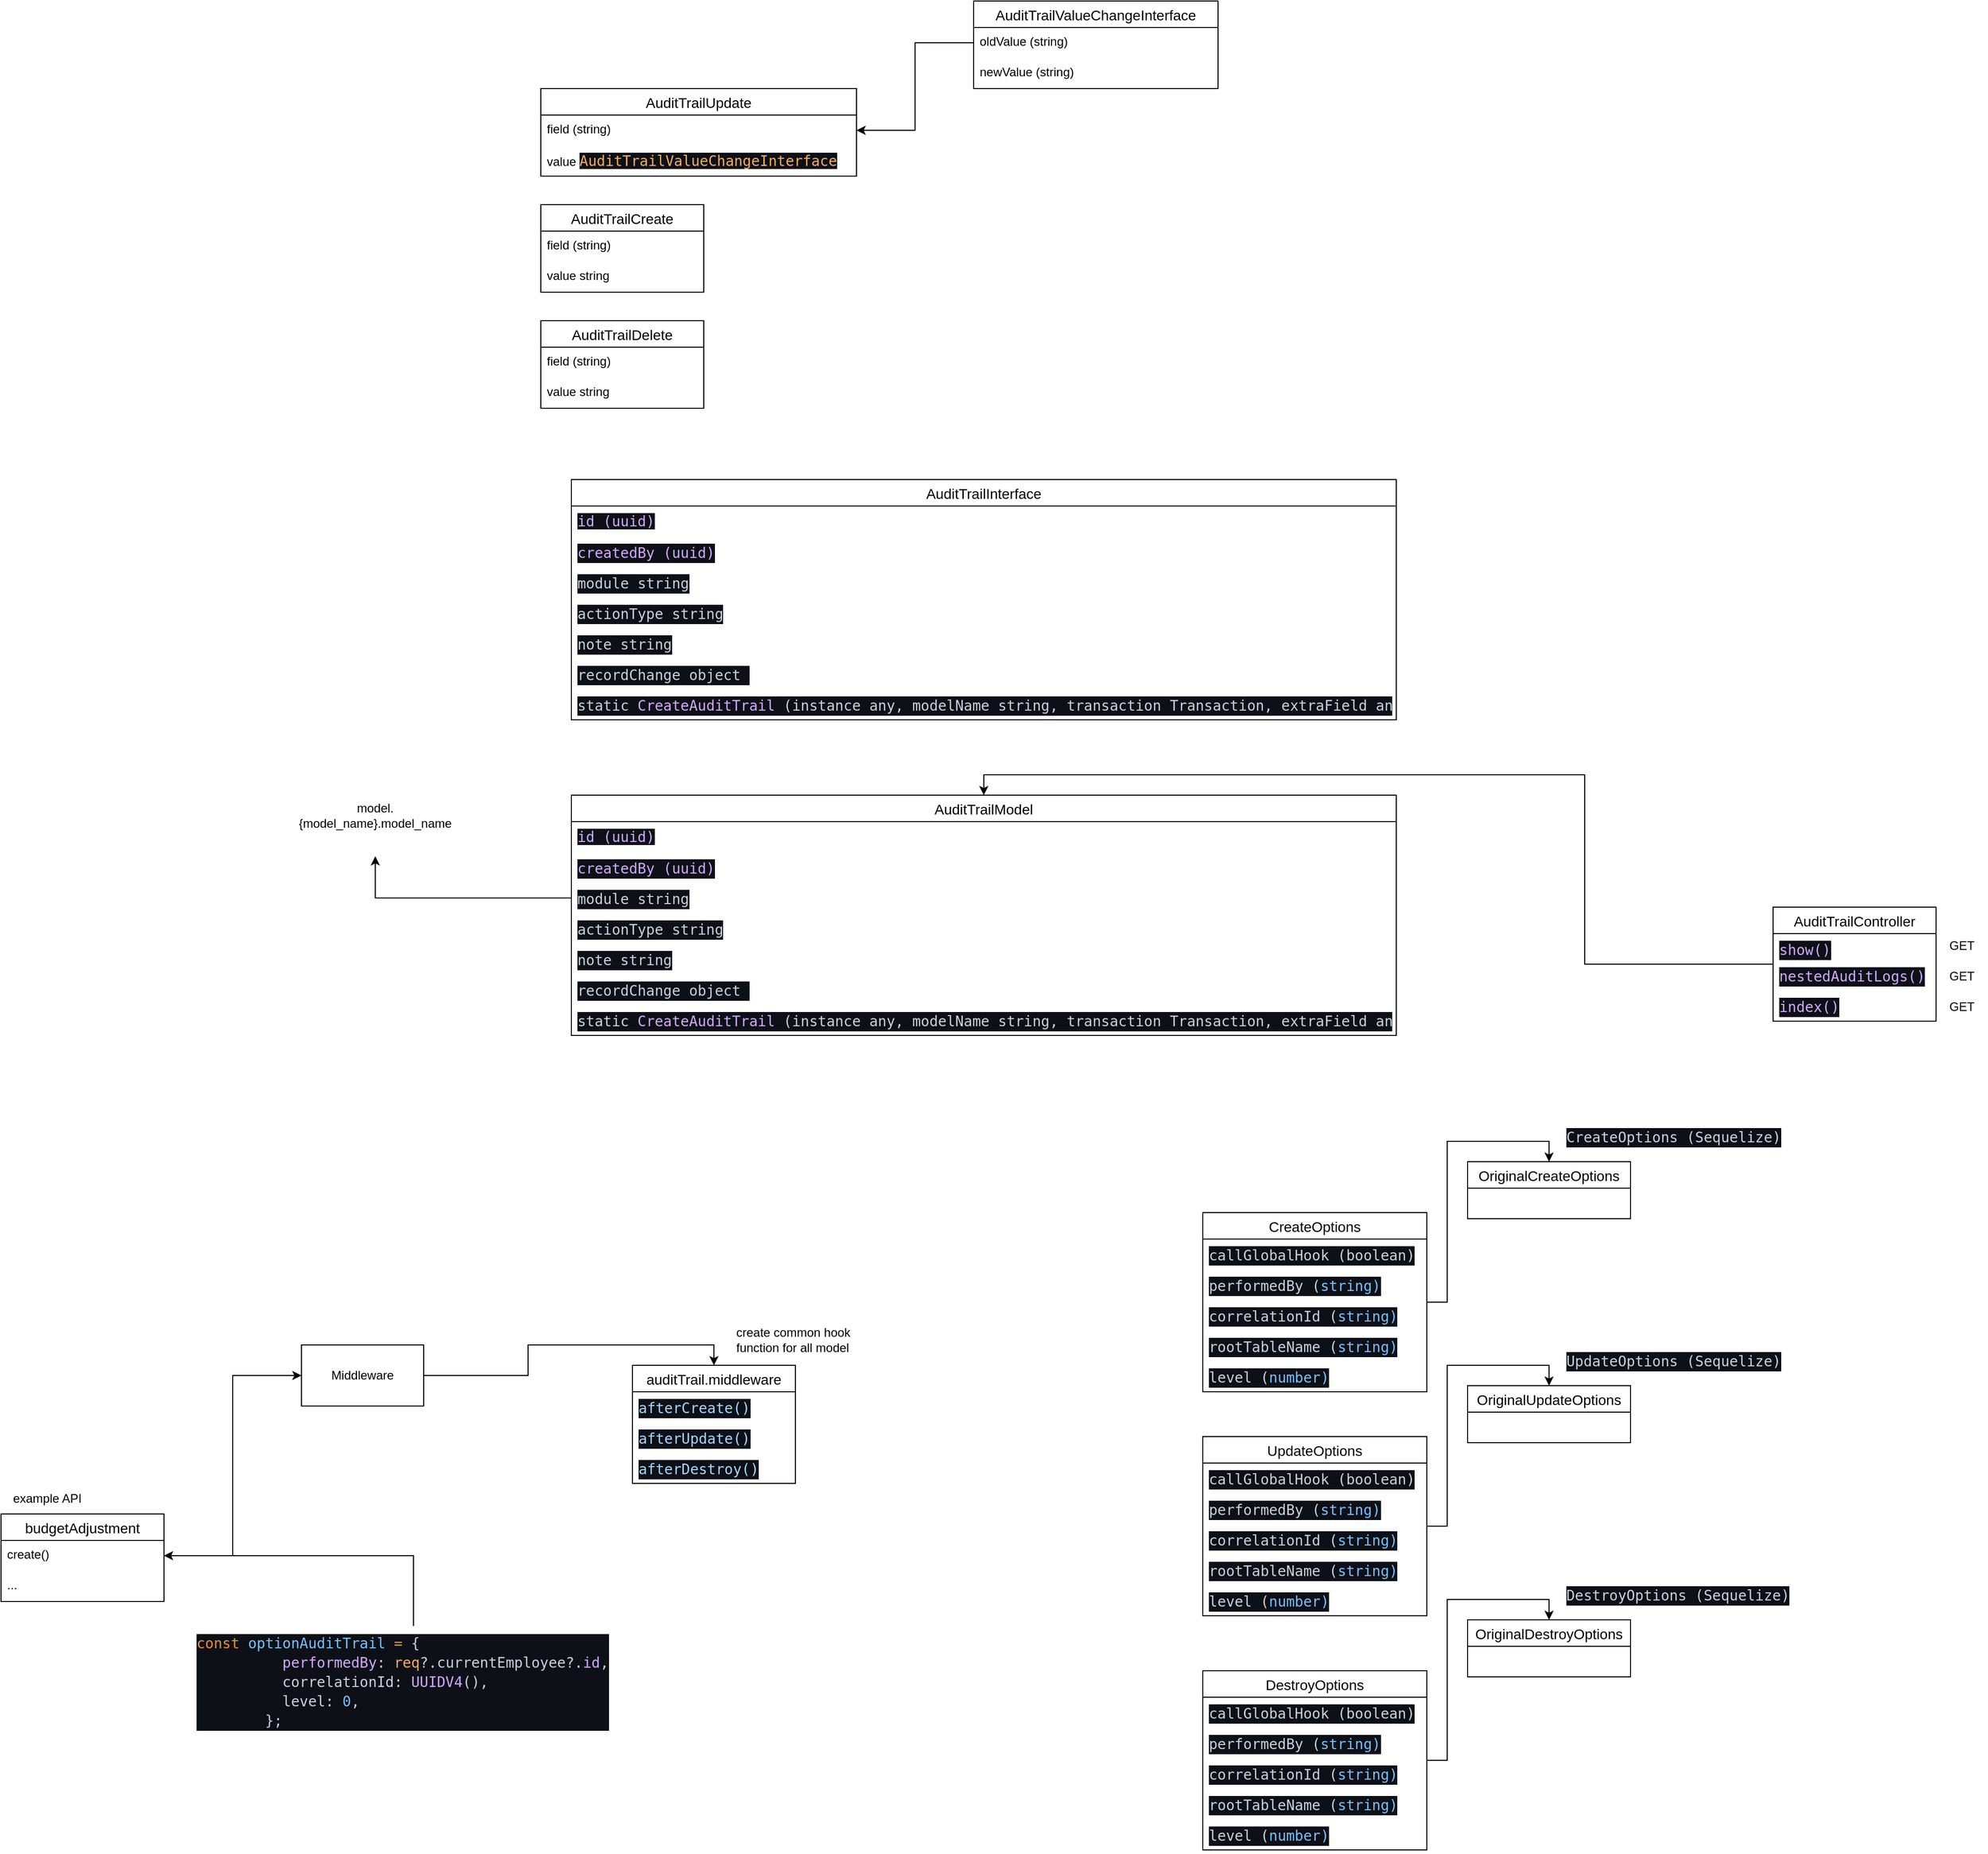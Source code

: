 <mxfile version="27.1.5">
  <diagram name="Page-1" id="Ze7WVVPOwKdXuH0DOURA">
    <mxGraphModel dx="1784" dy="1674" grid="1" gridSize="10" guides="1" tooltips="1" connect="1" arrows="1" fold="1" page="1" pageScale="1" pageWidth="850" pageHeight="1100" math="0" shadow="0">
      <root>
        <mxCell id="0" />
        <mxCell id="1" parent="0" />
        <mxCell id="7cJMGXCKCTQfMQpSFX0T-6" value="AuditTrailModel" style="swimlane;fontStyle=0;childLayout=stackLayout;horizontal=1;startSize=26;horizontalStack=0;resizeParent=1;resizeParentMax=0;resizeLast=0;collapsible=1;marginBottom=0;align=center;fontSize=14;" vertex="1" parent="1">
          <mxGeometry x="160" y="240" width="810" height="236" as="geometry" />
        </mxCell>
        <mxCell id="7cJMGXCKCTQfMQpSFX0T-7" value="&lt;font face=&quot;Droid Sans Mono, monospace, monospace&quot; color=&quot;#d2a8ff&quot;&gt;&lt;span style=&quot;font-size: 14px; white-space: pre; background-color: rgb(13, 17, 23);&quot;&gt;id (uuid)&lt;/span&gt;&lt;/font&gt;" style="text;strokeColor=none;fillColor=none;spacingLeft=4;spacingRight=4;overflow=hidden;rotatable=0;points=[[0,0.5],[1,0.5]];portConstraint=eastwest;fontSize=12;whiteSpace=wrap;html=1;" vertex="1" parent="7cJMGXCKCTQfMQpSFX0T-6">
          <mxGeometry y="26" width="810" height="30" as="geometry" />
        </mxCell>
        <mxCell id="7cJMGXCKCTQfMQpSFX0T-8" value="&lt;div style=&quot;color: rgb(201, 209, 217); background-color: rgb(13, 17, 23); font-family: &amp;quot;Droid Sans Mono&amp;quot;, &amp;quot;monospace&amp;quot;, monospace; font-size: 14px; line-height: 19px; white-space: pre;&quot;&gt;&lt;span style=&quot;color: rgb(210, 168, 255);&quot;&gt;createdBy (uuid)&lt;/span&gt;&lt;/div&gt;" style="text;strokeColor=none;fillColor=none;spacingLeft=4;spacingRight=4;overflow=hidden;rotatable=0;points=[[0,0.5],[1,0.5]];portConstraint=eastwest;fontSize=12;whiteSpace=wrap;html=1;" vertex="1" parent="7cJMGXCKCTQfMQpSFX0T-6">
          <mxGeometry y="56" width="810" height="30" as="geometry" />
        </mxCell>
        <mxCell id="7cJMGXCKCTQfMQpSFX0T-9" value="&lt;div style=&quot;color: rgb(201, 209, 217); background-color: rgb(13, 17, 23); font-family: &amp;quot;Droid Sans Mono&amp;quot;, &amp;quot;monospace&amp;quot;, monospace; font-size: 14px; line-height: 19px; white-space: pre;&quot;&gt;module string&lt;/div&gt;" style="text;strokeColor=none;fillColor=none;spacingLeft=4;spacingRight=4;overflow=hidden;rotatable=0;points=[[0,0.5],[1,0.5]];portConstraint=eastwest;fontSize=12;whiteSpace=wrap;html=1;" vertex="1" parent="7cJMGXCKCTQfMQpSFX0T-6">
          <mxGeometry y="86" width="810" height="30" as="geometry" />
        </mxCell>
        <mxCell id="7cJMGXCKCTQfMQpSFX0T-10" value="&lt;div style=&quot;color: rgb(201, 209, 217); background-color: rgb(13, 17, 23); font-family: &amp;quot;Droid Sans Mono&amp;quot;, &amp;quot;monospace&amp;quot;, monospace; font-size: 14px; line-height: 19px; white-space: pre;&quot;&gt;actionType string&lt;/div&gt;" style="text;strokeColor=none;fillColor=none;spacingLeft=4;spacingRight=4;overflow=hidden;rotatable=0;points=[[0,0.5],[1,0.5]];portConstraint=eastwest;fontSize=12;whiteSpace=wrap;html=1;" vertex="1" parent="7cJMGXCKCTQfMQpSFX0T-6">
          <mxGeometry y="116" width="810" height="30" as="geometry" />
        </mxCell>
        <mxCell id="7cJMGXCKCTQfMQpSFX0T-11" value="&lt;div style=&quot;color: rgb(201, 209, 217); background-color: rgb(13, 17, 23); font-family: &amp;quot;Droid Sans Mono&amp;quot;, &amp;quot;monospace&amp;quot;, monospace; font-size: 14px; line-height: 19px; white-space: pre;&quot;&gt;note string&lt;/div&gt;" style="text;strokeColor=none;fillColor=none;spacingLeft=4;spacingRight=4;overflow=hidden;rotatable=0;points=[[0,0.5],[1,0.5]];portConstraint=eastwest;fontSize=12;whiteSpace=wrap;html=1;" vertex="1" parent="7cJMGXCKCTQfMQpSFX0T-6">
          <mxGeometry y="146" width="810" height="30" as="geometry" />
        </mxCell>
        <mxCell id="7cJMGXCKCTQfMQpSFX0T-12" value="&lt;div style=&quot;color: rgb(201, 209, 217); background-color: rgb(13, 17, 23); font-family: &amp;quot;Droid Sans Mono&amp;quot;, &amp;quot;monospace&amp;quot;, monospace; font-size: 14px; line-height: 19px; white-space: pre;&quot;&gt;recordChange object &lt;/div&gt;" style="text;strokeColor=none;fillColor=none;spacingLeft=4;spacingRight=4;overflow=hidden;rotatable=0;points=[[0,0.5],[1,0.5]];portConstraint=eastwest;fontSize=12;whiteSpace=wrap;html=1;" vertex="1" parent="7cJMGXCKCTQfMQpSFX0T-6">
          <mxGeometry y="176" width="810" height="30" as="geometry" />
        </mxCell>
        <mxCell id="7cJMGXCKCTQfMQpSFX0T-24" value="&lt;div style=&quot;color: rgb(201, 209, 217); background-color: rgb(13, 17, 23); font-family: &amp;quot;Droid Sans Mono&amp;quot;, &amp;quot;monospace&amp;quot;, monospace; font-size: 14px; line-height: 19px; white-space: pre;&quot;&gt;static &lt;span style=&quot;color: rgb(210, 168, 255); background-color: light-dark(rgb(13, 17, 23), rgb(220, 223, 229));&quot;&gt;CreateAuditTrail&lt;/span&gt;&lt;span style=&quot;background-color: light-dark(rgb(13, 17, 23), rgb(220, 223, 229)); color: light-dark(rgb(201, 209, 217), rgb(52, 59, 65));&quot;&gt; (instance any, modelName string, transaction Transaction, extraField any) &lt;/span&gt;&lt;br&gt;&lt;/div&gt;" style="text;strokeColor=none;fillColor=none;spacingLeft=4;spacingRight=4;overflow=hidden;rotatable=0;points=[[0,0.5],[1,0.5]];portConstraint=eastwest;fontSize=12;whiteSpace=wrap;html=1;" vertex="1" parent="7cJMGXCKCTQfMQpSFX0T-6">
          <mxGeometry y="206" width="810" height="30" as="geometry" />
        </mxCell>
        <mxCell id="7cJMGXCKCTQfMQpSFX0T-25" value="" style="group" vertex="1" connectable="0" parent="1">
          <mxGeometry x="1340" y="350" width="210" height="113" as="geometry" />
        </mxCell>
        <mxCell id="7cJMGXCKCTQfMQpSFX0T-2" value="AuditTrailController" style="swimlane;fontStyle=0;childLayout=stackLayout;horizontal=1;startSize=26;horizontalStack=0;resizeParent=1;resizeParentMax=0;resizeLast=0;collapsible=1;marginBottom=0;align=center;fontSize=14;" vertex="1" parent="7cJMGXCKCTQfMQpSFX0T-25">
          <mxGeometry width="160" height="112" as="geometry" />
        </mxCell>
        <mxCell id="7cJMGXCKCTQfMQpSFX0T-3" value="&lt;div style=&quot;color: rgb(201, 209, 217); background-color: rgb(13, 17, 23); font-family: &amp;quot;Droid Sans Mono&amp;quot;, &amp;quot;monospace&amp;quot;, monospace; font-size: 14px; line-height: 19px; white-space: pre;&quot;&gt;&lt;span style=&quot;color: #d2a8ff;&quot;&gt;show()&lt;/span&gt;&lt;/div&gt;" style="text;strokeColor=none;fillColor=none;spacingLeft=4;spacingRight=4;overflow=hidden;rotatable=0;points=[[0,0.5],[1,0.5]];portConstraint=eastwest;fontSize=12;whiteSpace=wrap;html=1;" vertex="1" parent="7cJMGXCKCTQfMQpSFX0T-2">
          <mxGeometry y="26" width="160" height="26" as="geometry" />
        </mxCell>
        <mxCell id="7cJMGXCKCTQfMQpSFX0T-4" value="&lt;div style=&quot;color: rgb(201, 209, 217); background-color: rgb(13, 17, 23); font-family: &amp;quot;Droid Sans Mono&amp;quot;, &amp;quot;monospace&amp;quot;, monospace; font-size: 14px; line-height: 19px; white-space: pre;&quot;&gt;&lt;span style=&quot;color: rgb(210, 168, 255);&quot;&gt;nestedAuditLogs()&lt;/span&gt;&lt;/div&gt;" style="text;strokeColor=none;fillColor=none;spacingLeft=4;spacingRight=4;overflow=hidden;rotatable=0;points=[[0,0.5],[1,0.5]];portConstraint=eastwest;fontSize=12;whiteSpace=wrap;html=1;" vertex="1" parent="7cJMGXCKCTQfMQpSFX0T-2">
          <mxGeometry y="52" width="160" height="30" as="geometry" />
        </mxCell>
        <mxCell id="7cJMGXCKCTQfMQpSFX0T-5" value="&lt;div style=&quot;color: rgb(201, 209, 217); background-color: rgb(13, 17, 23); font-family: &amp;quot;Droid Sans Mono&amp;quot;, &amp;quot;monospace&amp;quot;, monospace; font-size: 14px; line-height: 19px; white-space: pre;&quot;&gt;&lt;span style=&quot;color: #d2a8ff;&quot;&gt;index()&lt;/span&gt;&lt;/div&gt;" style="text;strokeColor=none;fillColor=none;spacingLeft=4;spacingRight=4;overflow=hidden;rotatable=0;points=[[0,0.5],[1,0.5]];portConstraint=eastwest;fontSize=12;whiteSpace=wrap;html=1;" vertex="1" parent="7cJMGXCKCTQfMQpSFX0T-2">
          <mxGeometry y="82" width="160" height="30" as="geometry" />
        </mxCell>
        <mxCell id="7cJMGXCKCTQfMQpSFX0T-13" value="GET" style="text;html=1;align=center;verticalAlign=middle;resizable=0;points=[];autosize=1;strokeColor=none;fillColor=none;" vertex="1" parent="7cJMGXCKCTQfMQpSFX0T-25">
          <mxGeometry x="160" y="23" width="50" height="30" as="geometry" />
        </mxCell>
        <mxCell id="7cJMGXCKCTQfMQpSFX0T-14" value="GET" style="text;html=1;align=center;verticalAlign=middle;resizable=0;points=[];autosize=1;strokeColor=none;fillColor=none;" vertex="1" parent="7cJMGXCKCTQfMQpSFX0T-25">
          <mxGeometry x="160" y="53" width="50" height="30" as="geometry" />
        </mxCell>
        <mxCell id="7cJMGXCKCTQfMQpSFX0T-15" value="GET" style="text;html=1;align=center;verticalAlign=middle;resizable=0;points=[];autosize=1;strokeColor=none;fillColor=none;" vertex="1" parent="7cJMGXCKCTQfMQpSFX0T-25">
          <mxGeometry x="160" y="83" width="50" height="30" as="geometry" />
        </mxCell>
        <mxCell id="7cJMGXCKCTQfMQpSFX0T-27" value="model.{model_name}.model_name" style="text;html=1;align=center;verticalAlign=middle;whiteSpace=wrap;rounded=0;" vertex="1" parent="1">
          <mxGeometry x="-80" y="220" width="95" height="80" as="geometry" />
        </mxCell>
        <mxCell id="7cJMGXCKCTQfMQpSFX0T-28" style="edgeStyle=orthogonalEdgeStyle;rounded=0;orthogonalLoop=1;jettySize=auto;html=1;" edge="1" parent="1" source="7cJMGXCKCTQfMQpSFX0T-9" target="7cJMGXCKCTQfMQpSFX0T-27">
          <mxGeometry relative="1" as="geometry" />
        </mxCell>
        <mxCell id="7cJMGXCKCTQfMQpSFX0T-29" value="AuditTrailInterface" style="swimlane;fontStyle=0;childLayout=stackLayout;horizontal=1;startSize=26;horizontalStack=0;resizeParent=1;resizeParentMax=0;resizeLast=0;collapsible=1;marginBottom=0;align=center;fontSize=14;" vertex="1" parent="1">
          <mxGeometry x="160" y="-70" width="810" height="236" as="geometry" />
        </mxCell>
        <mxCell id="7cJMGXCKCTQfMQpSFX0T-30" value="&lt;font face=&quot;Droid Sans Mono, monospace, monospace&quot; color=&quot;#d2a8ff&quot;&gt;&lt;span style=&quot;font-size: 14px; white-space: pre; background-color: rgb(13, 17, 23);&quot;&gt;id (uuid)&lt;/span&gt;&lt;/font&gt;" style="text;strokeColor=none;fillColor=none;spacingLeft=4;spacingRight=4;overflow=hidden;rotatable=0;points=[[0,0.5],[1,0.5]];portConstraint=eastwest;fontSize=12;whiteSpace=wrap;html=1;" vertex="1" parent="7cJMGXCKCTQfMQpSFX0T-29">
          <mxGeometry y="26" width="810" height="30" as="geometry" />
        </mxCell>
        <mxCell id="7cJMGXCKCTQfMQpSFX0T-31" value="&lt;div style=&quot;color: rgb(201, 209, 217); background-color: rgb(13, 17, 23); font-family: &amp;quot;Droid Sans Mono&amp;quot;, &amp;quot;monospace&amp;quot;, monospace; font-size: 14px; line-height: 19px; white-space: pre;&quot;&gt;&lt;span style=&quot;color: rgb(210, 168, 255);&quot;&gt;createdBy (uuid)&lt;/span&gt;&lt;/div&gt;" style="text;strokeColor=none;fillColor=none;spacingLeft=4;spacingRight=4;overflow=hidden;rotatable=0;points=[[0,0.5],[1,0.5]];portConstraint=eastwest;fontSize=12;whiteSpace=wrap;html=1;" vertex="1" parent="7cJMGXCKCTQfMQpSFX0T-29">
          <mxGeometry y="56" width="810" height="30" as="geometry" />
        </mxCell>
        <mxCell id="7cJMGXCKCTQfMQpSFX0T-32" value="&lt;div style=&quot;color: rgb(201, 209, 217); background-color: rgb(13, 17, 23); font-family: &amp;quot;Droid Sans Mono&amp;quot;, &amp;quot;monospace&amp;quot;, monospace; font-size: 14px; line-height: 19px; white-space: pre;&quot;&gt;module string&lt;/div&gt;" style="text;strokeColor=none;fillColor=none;spacingLeft=4;spacingRight=4;overflow=hidden;rotatable=0;points=[[0,0.5],[1,0.5]];portConstraint=eastwest;fontSize=12;whiteSpace=wrap;html=1;" vertex="1" parent="7cJMGXCKCTQfMQpSFX0T-29">
          <mxGeometry y="86" width="810" height="30" as="geometry" />
        </mxCell>
        <mxCell id="7cJMGXCKCTQfMQpSFX0T-33" value="&lt;div style=&quot;color: rgb(201, 209, 217); background-color: rgb(13, 17, 23); font-family: &amp;quot;Droid Sans Mono&amp;quot;, &amp;quot;monospace&amp;quot;, monospace; font-size: 14px; line-height: 19px; white-space: pre;&quot;&gt;actionType string&lt;/div&gt;" style="text;strokeColor=none;fillColor=none;spacingLeft=4;spacingRight=4;overflow=hidden;rotatable=0;points=[[0,0.5],[1,0.5]];portConstraint=eastwest;fontSize=12;whiteSpace=wrap;html=1;" vertex="1" parent="7cJMGXCKCTQfMQpSFX0T-29">
          <mxGeometry y="116" width="810" height="30" as="geometry" />
        </mxCell>
        <mxCell id="7cJMGXCKCTQfMQpSFX0T-34" value="&lt;div style=&quot;color: rgb(201, 209, 217); background-color: rgb(13, 17, 23); font-family: &amp;quot;Droid Sans Mono&amp;quot;, &amp;quot;monospace&amp;quot;, monospace; font-size: 14px; line-height: 19px; white-space: pre;&quot;&gt;note string&lt;/div&gt;" style="text;strokeColor=none;fillColor=none;spacingLeft=4;spacingRight=4;overflow=hidden;rotatable=0;points=[[0,0.5],[1,0.5]];portConstraint=eastwest;fontSize=12;whiteSpace=wrap;html=1;" vertex="1" parent="7cJMGXCKCTQfMQpSFX0T-29">
          <mxGeometry y="146" width="810" height="30" as="geometry" />
        </mxCell>
        <mxCell id="7cJMGXCKCTQfMQpSFX0T-35" value="&lt;div style=&quot;color: rgb(201, 209, 217); background-color: rgb(13, 17, 23); font-family: &amp;quot;Droid Sans Mono&amp;quot;, &amp;quot;monospace&amp;quot;, monospace; font-size: 14px; line-height: 19px; white-space: pre;&quot;&gt;recordChange object &lt;/div&gt;" style="text;strokeColor=none;fillColor=none;spacingLeft=4;spacingRight=4;overflow=hidden;rotatable=0;points=[[0,0.5],[1,0.5]];portConstraint=eastwest;fontSize=12;whiteSpace=wrap;html=1;" vertex="1" parent="7cJMGXCKCTQfMQpSFX0T-29">
          <mxGeometry y="176" width="810" height="30" as="geometry" />
        </mxCell>
        <mxCell id="7cJMGXCKCTQfMQpSFX0T-36" value="&lt;div style=&quot;color: rgb(201, 209, 217); background-color: rgb(13, 17, 23); font-family: &amp;quot;Droid Sans Mono&amp;quot;, &amp;quot;monospace&amp;quot;, monospace; font-size: 14px; line-height: 19px; white-space: pre;&quot;&gt;static &lt;span style=&quot;color: rgb(210, 168, 255); background-color: light-dark(rgb(13, 17, 23), rgb(220, 223, 229));&quot;&gt;CreateAuditTrail&lt;/span&gt;&lt;span style=&quot;background-color: light-dark(rgb(13, 17, 23), rgb(220, 223, 229)); color: light-dark(rgb(201, 209, 217), rgb(52, 59, 65));&quot;&gt; (instance any, modelName string, transaction Transaction, extraField any) &lt;/span&gt;&lt;br&gt;&lt;/div&gt;" style="text;strokeColor=none;fillColor=none;spacingLeft=4;spacingRight=4;overflow=hidden;rotatable=0;points=[[0,0.5],[1,0.5]];portConstraint=eastwest;fontSize=12;whiteSpace=wrap;html=1;" vertex="1" parent="7cJMGXCKCTQfMQpSFX0T-29">
          <mxGeometry y="206" width="810" height="30" as="geometry" />
        </mxCell>
        <mxCell id="7cJMGXCKCTQfMQpSFX0T-43" style="edgeStyle=orthogonalEdgeStyle;rounded=0;orthogonalLoop=1;jettySize=auto;html=1;entryX=0.5;entryY=0;entryDx=0;entryDy=0;" edge="1" parent="1" source="7cJMGXCKCTQfMQpSFX0T-2" target="7cJMGXCKCTQfMQpSFX0T-6">
          <mxGeometry relative="1" as="geometry">
            <Array as="points">
              <mxPoint x="1155" y="406" />
              <mxPoint x="1155" y="220" />
              <mxPoint x="565" y="220" />
            </Array>
          </mxGeometry>
        </mxCell>
        <mxCell id="7cJMGXCKCTQfMQpSFX0T-54" value="" style="group" vertex="1" connectable="0" parent="1">
          <mxGeometry x="-400" y="916" width="620" height="250" as="geometry" />
        </mxCell>
        <mxCell id="7cJMGXCKCTQfMQpSFX0T-17" value="budgetAdjustment" style="swimlane;fontStyle=0;childLayout=stackLayout;horizontal=1;startSize=26;horizontalStack=0;resizeParent=1;resizeParentMax=0;resizeLast=0;collapsible=1;marginBottom=0;align=center;fontSize=14;" vertex="1" parent="7cJMGXCKCTQfMQpSFX0T-54">
          <mxGeometry y="30" width="160" height="86" as="geometry" />
        </mxCell>
        <mxCell id="7cJMGXCKCTQfMQpSFX0T-18" value="create()" style="text;strokeColor=none;fillColor=none;spacingLeft=4;spacingRight=4;overflow=hidden;rotatable=0;points=[[0,0.5],[1,0.5]];portConstraint=eastwest;fontSize=12;whiteSpace=wrap;html=1;" vertex="1" parent="7cJMGXCKCTQfMQpSFX0T-17">
          <mxGeometry y="26" width="160" height="30" as="geometry" />
        </mxCell>
        <mxCell id="7cJMGXCKCTQfMQpSFX0T-20" value="..." style="text;strokeColor=none;fillColor=none;spacingLeft=4;spacingRight=4;overflow=hidden;rotatable=0;points=[[0,0.5],[1,0.5]];portConstraint=eastwest;fontSize=12;whiteSpace=wrap;html=1;" vertex="1" parent="7cJMGXCKCTQfMQpSFX0T-17">
          <mxGeometry y="56" width="160" height="30" as="geometry" />
        </mxCell>
        <mxCell id="7cJMGXCKCTQfMQpSFX0T-21" value="example API" style="text;html=1;align=center;verticalAlign=middle;resizable=0;points=[];autosize=1;strokeColor=none;fillColor=none;" vertex="1" parent="7cJMGXCKCTQfMQpSFX0T-54">
          <mxGeometry width="90" height="30" as="geometry" />
        </mxCell>
        <mxCell id="7cJMGXCKCTQfMQpSFX0T-23" style="edgeStyle=orthogonalEdgeStyle;rounded=0;orthogonalLoop=1;jettySize=auto;html=1;entryX=1;entryY=0.5;entryDx=0;entryDy=0;" edge="1" parent="7cJMGXCKCTQfMQpSFX0T-54" source="7cJMGXCKCTQfMQpSFX0T-22" target="7cJMGXCKCTQfMQpSFX0T-18">
          <mxGeometry relative="1" as="geometry" />
        </mxCell>
        <mxCell id="7cJMGXCKCTQfMQpSFX0T-22" value="&lt;div style=&quot;color: rgb(201, 209, 217); background-color: rgb(13, 17, 23); font-family: &amp;quot;Droid Sans Mono&amp;quot;, &amp;quot;monospace&amp;quot;, monospace; font-size: 14px; line-height: 19px; white-space-collapse: preserve;&quot;&gt;&lt;div&gt;&lt;span style=&quot;color: rgb(236, 142, 44);&quot;&gt;const&lt;/span&gt; &lt;span style=&quot;color: rgb(121, 192, 255);&quot;&gt;optionAuditTrail&lt;/span&gt; &lt;span style=&quot;color: rgb(236, 142, 44);&quot;&gt;=&lt;/span&gt; {&lt;/div&gt;&lt;div&gt;          &lt;span style=&quot;color: rgb(210, 168, 255);&quot;&gt;performedBy&lt;/span&gt;: &lt;span style=&quot;color: rgb(253, 172, 84);&quot;&gt;req&lt;/span&gt;?.currentEmployee?.&lt;span style=&quot;color: rgb(210, 168, 255);&quot;&gt;id&lt;/span&gt;,&lt;/div&gt;&lt;div&gt;          correlationId: &lt;span style=&quot;color: rgb(210, 168, 255);&quot;&gt;UUIDV4&lt;/span&gt;(),&lt;/div&gt;&lt;div&gt;          level: &lt;span style=&quot;color: rgb(121, 192, 255);&quot;&gt;0&lt;/span&gt;,&lt;/div&gt;&lt;div&gt;        };&lt;/div&gt;&lt;/div&gt;" style="text;html=1;align=left;verticalAlign=middle;resizable=0;points=[];autosize=1;strokeColor=none;fillColor=none;" vertex="1" parent="7cJMGXCKCTQfMQpSFX0T-54">
          <mxGeometry x="190" y="140" width="430" height="110" as="geometry" />
        </mxCell>
        <mxCell id="7cJMGXCKCTQfMQpSFX0T-58" value="" style="group" vertex="1" connectable="0" parent="1">
          <mxGeometry x="130" y="-540" width="665" height="400" as="geometry" />
        </mxCell>
        <mxCell id="7cJMGXCKCTQfMQpSFX0T-38" value="AuditTrailCreate" style="swimlane;fontStyle=0;childLayout=stackLayout;horizontal=1;startSize=26;horizontalStack=0;resizeParent=1;resizeParentMax=0;resizeLast=0;collapsible=1;marginBottom=0;align=center;fontSize=14;" vertex="1" parent="7cJMGXCKCTQfMQpSFX0T-58">
          <mxGeometry y="200" width="160" height="86" as="geometry" />
        </mxCell>
        <mxCell id="7cJMGXCKCTQfMQpSFX0T-39" value="field (string)" style="text;strokeColor=none;fillColor=none;spacingLeft=4;spacingRight=4;overflow=hidden;rotatable=0;points=[[0,0.5],[1,0.5]];portConstraint=eastwest;fontSize=12;whiteSpace=wrap;html=1;" vertex="1" parent="7cJMGXCKCTQfMQpSFX0T-38">
          <mxGeometry y="26" width="160" height="30" as="geometry" />
        </mxCell>
        <mxCell id="7cJMGXCKCTQfMQpSFX0T-41" value="value string" style="text;strokeColor=none;fillColor=none;spacingLeft=4;spacingRight=4;overflow=hidden;rotatable=0;points=[[0,0.5],[1,0.5]];portConstraint=eastwest;fontSize=12;whiteSpace=wrap;html=1;" vertex="1" parent="7cJMGXCKCTQfMQpSFX0T-38">
          <mxGeometry y="56" width="160" height="30" as="geometry" />
        </mxCell>
        <mxCell id="7cJMGXCKCTQfMQpSFX0T-44" value="AuditTrailDelete" style="swimlane;fontStyle=0;childLayout=stackLayout;horizontal=1;startSize=26;horizontalStack=0;resizeParent=1;resizeParentMax=0;resizeLast=0;collapsible=1;marginBottom=0;align=center;fontSize=14;" vertex="1" parent="7cJMGXCKCTQfMQpSFX0T-58">
          <mxGeometry y="314" width="160" height="86" as="geometry" />
        </mxCell>
        <mxCell id="7cJMGXCKCTQfMQpSFX0T-45" value="field (string)" style="text;strokeColor=none;fillColor=none;spacingLeft=4;spacingRight=4;overflow=hidden;rotatable=0;points=[[0,0.5],[1,0.5]];portConstraint=eastwest;fontSize=12;whiteSpace=wrap;html=1;" vertex="1" parent="7cJMGXCKCTQfMQpSFX0T-44">
          <mxGeometry y="26" width="160" height="30" as="geometry" />
        </mxCell>
        <mxCell id="7cJMGXCKCTQfMQpSFX0T-46" value="value string" style="text;strokeColor=none;fillColor=none;spacingLeft=4;spacingRight=4;overflow=hidden;rotatable=0;points=[[0,0.5],[1,0.5]];portConstraint=eastwest;fontSize=12;whiteSpace=wrap;html=1;" vertex="1" parent="7cJMGXCKCTQfMQpSFX0T-44">
          <mxGeometry y="56" width="160" height="30" as="geometry" />
        </mxCell>
        <mxCell id="7cJMGXCKCTQfMQpSFX0T-47" value="AuditTrailUpdate" style="swimlane;fontStyle=0;childLayout=stackLayout;horizontal=1;startSize=26;horizontalStack=0;resizeParent=1;resizeParentMax=0;resizeLast=0;collapsible=1;marginBottom=0;align=center;fontSize=14;" vertex="1" parent="7cJMGXCKCTQfMQpSFX0T-58">
          <mxGeometry y="86" width="310" height="86" as="geometry" />
        </mxCell>
        <mxCell id="7cJMGXCKCTQfMQpSFX0T-48" value="field (string)" style="text;strokeColor=none;fillColor=none;spacingLeft=4;spacingRight=4;overflow=hidden;rotatable=0;points=[[0,0.5],[1,0.5]];portConstraint=eastwest;fontSize=12;whiteSpace=wrap;html=1;" vertex="1" parent="7cJMGXCKCTQfMQpSFX0T-47">
          <mxGeometry y="26" width="310" height="30" as="geometry" />
        </mxCell>
        <mxCell id="7cJMGXCKCTQfMQpSFX0T-49" value="value&amp;nbsp;&lt;span style=&quot;color: rgb(253, 172, 84); background-color: rgb(13, 17, 23); font-family: &amp;quot;Droid Sans Mono&amp;quot;, &amp;quot;monospace&amp;quot;, monospace; font-size: 14px; white-space: pre;&quot;&gt;AuditTrailValueChangeInterface&lt;/span&gt;" style="text;strokeColor=none;fillColor=none;spacingLeft=4;spacingRight=4;overflow=hidden;rotatable=0;points=[[0,0.5],[1,0.5]];portConstraint=eastwest;fontSize=12;whiteSpace=wrap;html=1;" vertex="1" parent="7cJMGXCKCTQfMQpSFX0T-47">
          <mxGeometry y="56" width="310" height="30" as="geometry" />
        </mxCell>
        <mxCell id="7cJMGXCKCTQfMQpSFX0T-50" value="AuditTrailValueChangeInterface" style="swimlane;fontStyle=0;childLayout=stackLayout;horizontal=1;startSize=26;horizontalStack=0;resizeParent=1;resizeParentMax=0;resizeLast=0;collapsible=1;marginBottom=0;align=center;fontSize=14;" vertex="1" parent="7cJMGXCKCTQfMQpSFX0T-58">
          <mxGeometry x="425" width="240" height="86" as="geometry" />
        </mxCell>
        <mxCell id="7cJMGXCKCTQfMQpSFX0T-51" value="oldValue (string)" style="text;strokeColor=none;fillColor=none;spacingLeft=4;spacingRight=4;overflow=hidden;rotatable=0;points=[[0,0.5],[1,0.5]];portConstraint=eastwest;fontSize=12;whiteSpace=wrap;html=1;" vertex="1" parent="7cJMGXCKCTQfMQpSFX0T-50">
          <mxGeometry y="26" width="240" height="30" as="geometry" />
        </mxCell>
        <mxCell id="7cJMGXCKCTQfMQpSFX0T-52" value="newValue (string)" style="text;strokeColor=none;fillColor=none;spacingLeft=4;spacingRight=4;overflow=hidden;rotatable=0;points=[[0,0.5],[1,0.5]];portConstraint=eastwest;fontSize=12;whiteSpace=wrap;html=1;" vertex="1" parent="7cJMGXCKCTQfMQpSFX0T-50">
          <mxGeometry y="56" width="240" height="30" as="geometry" />
        </mxCell>
        <mxCell id="7cJMGXCKCTQfMQpSFX0T-57" style="edgeStyle=orthogonalEdgeStyle;rounded=0;orthogonalLoop=1;jettySize=auto;html=1;entryX=1;entryY=0.5;entryDx=0;entryDy=0;" edge="1" parent="7cJMGXCKCTQfMQpSFX0T-58" source="7cJMGXCKCTQfMQpSFX0T-51" target="7cJMGXCKCTQfMQpSFX0T-48">
          <mxGeometry relative="1" as="geometry" />
        </mxCell>
        <mxCell id="7cJMGXCKCTQfMQpSFX0T-61" style="edgeStyle=orthogonalEdgeStyle;rounded=0;orthogonalLoop=1;jettySize=auto;html=1;entryX=0.5;entryY=0;entryDx=0;entryDy=0;" edge="1" parent="1" source="7cJMGXCKCTQfMQpSFX0T-59" target="7cJMGXCKCTQfMQpSFX0T-62">
          <mxGeometry relative="1" as="geometry">
            <mxPoint x="260" y="800" as="targetPoint" />
          </mxGeometry>
        </mxCell>
        <mxCell id="7cJMGXCKCTQfMQpSFX0T-59" value="Middleware" style="rounded=0;whiteSpace=wrap;html=1;" vertex="1" parent="1">
          <mxGeometry x="-105" y="780" width="120" height="60" as="geometry" />
        </mxCell>
        <mxCell id="7cJMGXCKCTQfMQpSFX0T-60" style="edgeStyle=orthogonalEdgeStyle;rounded=0;orthogonalLoop=1;jettySize=auto;html=1;entryX=0;entryY=0.5;entryDx=0;entryDy=0;" edge="1" parent="1" source="7cJMGXCKCTQfMQpSFX0T-18" target="7cJMGXCKCTQfMQpSFX0T-59">
          <mxGeometry relative="1" as="geometry" />
        </mxCell>
        <mxCell id="7cJMGXCKCTQfMQpSFX0T-62" value="auditTrail.middleware" style="swimlane;fontStyle=0;childLayout=stackLayout;horizontal=1;startSize=26;horizontalStack=0;resizeParent=1;resizeParentMax=0;resizeLast=0;collapsible=1;marginBottom=0;align=center;fontSize=14;" vertex="1" parent="1">
          <mxGeometry x="220" y="800" width="160" height="116" as="geometry" />
        </mxCell>
        <mxCell id="7cJMGXCKCTQfMQpSFX0T-63" value="&lt;div style=&quot;color: rgb(201, 209, 217); background-color: rgb(13, 17, 23); font-family: &amp;quot;Droid Sans Mono&amp;quot;, &amp;quot;monospace&amp;quot;, monospace; font-size: 14px; line-height: 19px; white-space: pre;&quot;&gt;&lt;span style=&quot;color: rgb(165, 214, 255);&quot;&gt;afterCreate()&lt;/span&gt;&lt;/div&gt;" style="text;strokeColor=none;fillColor=none;spacingLeft=4;spacingRight=4;overflow=hidden;rotatable=0;points=[[0,0.5],[1,0.5]];portConstraint=eastwest;fontSize=12;whiteSpace=wrap;html=1;" vertex="1" parent="7cJMGXCKCTQfMQpSFX0T-62">
          <mxGeometry y="26" width="160" height="30" as="geometry" />
        </mxCell>
        <mxCell id="7cJMGXCKCTQfMQpSFX0T-64" value="&lt;div style=&quot;color: rgb(201, 209, 217); background-color: rgb(13, 17, 23); font-family: &amp;quot;Droid Sans Mono&amp;quot;, &amp;quot;monospace&amp;quot;, monospace; font-size: 14px; line-height: 19px; white-space: pre;&quot;&gt;&lt;span style=&quot;color: rgb(165, 214, 255);&quot;&gt;afterUpdate()&lt;/span&gt;&lt;/div&gt;" style="text;strokeColor=none;fillColor=none;spacingLeft=4;spacingRight=4;overflow=hidden;rotatable=0;points=[[0,0.5],[1,0.5]];portConstraint=eastwest;fontSize=12;whiteSpace=wrap;html=1;" vertex="1" parent="7cJMGXCKCTQfMQpSFX0T-62">
          <mxGeometry y="56" width="160" height="30" as="geometry" />
        </mxCell>
        <mxCell id="7cJMGXCKCTQfMQpSFX0T-65" value="&lt;div style=&quot;color: rgb(201, 209, 217); background-color: rgb(13, 17, 23); font-family: &amp;quot;Droid Sans Mono&amp;quot;, &amp;quot;monospace&amp;quot;, monospace; font-size: 14px; line-height: 19px; white-space: pre;&quot;&gt;&lt;span style=&quot;color: rgb(165, 214, 255);&quot;&gt;afterDestroy()&lt;/span&gt;&lt;/div&gt;" style="text;strokeColor=none;fillColor=none;spacingLeft=4;spacingRight=4;overflow=hidden;rotatable=0;points=[[0,0.5],[1,0.5]];portConstraint=eastwest;fontSize=12;whiteSpace=wrap;html=1;" vertex="1" parent="7cJMGXCKCTQfMQpSFX0T-62">
          <mxGeometry y="86" width="160" height="30" as="geometry" />
        </mxCell>
        <mxCell id="7cJMGXCKCTQfMQpSFX0T-71" value="create common hook function for all model" style="text;html=1;align=left;verticalAlign=middle;whiteSpace=wrap;rounded=0;" vertex="1" parent="1">
          <mxGeometry x="320" y="760" width="150" height="30" as="geometry" />
        </mxCell>
        <mxCell id="7cJMGXCKCTQfMQpSFX0T-80" style="edgeStyle=orthogonalEdgeStyle;rounded=0;orthogonalLoop=1;jettySize=auto;html=1;entryX=0.5;entryY=0;entryDx=0;entryDy=0;" edge="1" parent="1" source="7cJMGXCKCTQfMQpSFX0T-73" target="7cJMGXCKCTQfMQpSFX0T-81">
          <mxGeometry relative="1" as="geometry">
            <mxPoint x="880" y="650" as="targetPoint" />
          </mxGeometry>
        </mxCell>
        <mxCell id="7cJMGXCKCTQfMQpSFX0T-73" value="CreateOptions" style="swimlane;fontStyle=0;childLayout=stackLayout;horizontal=1;startSize=26;horizontalStack=0;resizeParent=1;resizeParentMax=0;resizeLast=0;collapsible=1;marginBottom=0;align=center;fontSize=14;" vertex="1" parent="1">
          <mxGeometry x="780" y="650" width="220" height="176" as="geometry" />
        </mxCell>
        <mxCell id="7cJMGXCKCTQfMQpSFX0T-74" value="&lt;div style=&quot;color: rgb(201, 209, 217); background-color: rgb(13, 17, 23); font-family: &amp;quot;Droid Sans Mono&amp;quot;, &amp;quot;monospace&amp;quot;, monospace; font-size: 14px; line-height: 19px; white-space: pre;&quot;&gt;callGlobalHook (boolean)&lt;/div&gt;" style="text;strokeColor=none;fillColor=none;spacingLeft=4;spacingRight=4;overflow=hidden;rotatable=0;points=[[0,0.5],[1,0.5]];portConstraint=eastwest;fontSize=12;whiteSpace=wrap;html=1;" vertex="1" parent="7cJMGXCKCTQfMQpSFX0T-73">
          <mxGeometry y="26" width="220" height="30" as="geometry" />
        </mxCell>
        <mxCell id="7cJMGXCKCTQfMQpSFX0T-75" value="&lt;div style=&quot;color: rgb(201, 209, 217); background-color: rgb(13, 17, 23); font-family: &amp;quot;Droid Sans Mono&amp;quot;, &amp;quot;monospace&amp;quot;, monospace; font-size: 14px; line-height: 19px; white-space: pre;&quot;&gt;performedBy (&lt;span style=&quot;color: rgb(121, 192, 255);&quot;&gt;string)&lt;/span&gt;&lt;/div&gt;" style="text;strokeColor=none;fillColor=none;spacingLeft=4;spacingRight=4;overflow=hidden;rotatable=0;points=[[0,0.5],[1,0.5]];portConstraint=eastwest;fontSize=12;whiteSpace=wrap;html=1;" vertex="1" parent="7cJMGXCKCTQfMQpSFX0T-73">
          <mxGeometry y="56" width="220" height="30" as="geometry" />
        </mxCell>
        <mxCell id="7cJMGXCKCTQfMQpSFX0T-76" value="&lt;div style=&quot;color: rgb(201, 209, 217); background-color: rgb(13, 17, 23); font-family: &amp;quot;Droid Sans Mono&amp;quot;, &amp;quot;monospace&amp;quot;, monospace; font-size: 14px; line-height: 19px; white-space: pre;&quot;&gt;correlationId (&lt;span style=&quot;color: rgb(121, 192, 255);&quot;&gt;string)&lt;/span&gt;&lt;/div&gt;" style="text;strokeColor=none;fillColor=none;spacingLeft=4;spacingRight=4;overflow=hidden;rotatable=0;points=[[0,0.5],[1,0.5]];portConstraint=eastwest;fontSize=12;whiteSpace=wrap;html=1;" vertex="1" parent="7cJMGXCKCTQfMQpSFX0T-73">
          <mxGeometry y="86" width="220" height="30" as="geometry" />
        </mxCell>
        <mxCell id="7cJMGXCKCTQfMQpSFX0T-77" value="&lt;div style=&quot;color: rgb(201, 209, 217); background-color: rgb(13, 17, 23); font-family: &amp;quot;Droid Sans Mono&amp;quot;, &amp;quot;monospace&amp;quot;, monospace; font-size: 14px; line-height: 19px; white-space: pre;&quot;&gt;&lt;div style=&quot;line-height: 19px;&quot;&gt;rootTableName (&lt;span style=&quot;color: rgb(121, 192, 255); background-color: light-dark(rgb(13, 17, 23), rgb(220, 223, 229));&quot;&gt;string)&lt;/span&gt;&lt;/div&gt;&lt;/div&gt;" style="text;strokeColor=none;fillColor=none;spacingLeft=4;spacingRight=4;overflow=hidden;rotatable=0;points=[[0,0.5],[1,0.5]];portConstraint=eastwest;fontSize=12;whiteSpace=wrap;html=1;" vertex="1" parent="7cJMGXCKCTQfMQpSFX0T-73">
          <mxGeometry y="116" width="220" height="30" as="geometry" />
        </mxCell>
        <mxCell id="7cJMGXCKCTQfMQpSFX0T-78" value="&lt;div style=&quot;color: rgb(201, 209, 217); background-color: rgb(13, 17, 23); font-family: &amp;quot;Droid Sans Mono&amp;quot;, &amp;quot;monospace&amp;quot;, monospace; font-size: 14px; line-height: 19px; white-space: pre;&quot;&gt;&lt;div style=&quot;line-height: 19px;&quot;&gt;level (&lt;span style=&quot;color: rgb(121, 192, 255); background-color: light-dark(rgb(13, 17, 23), rgb(220, 223, 229));&quot;&gt;number)&lt;/span&gt;&lt;/div&gt;&lt;/div&gt;" style="text;strokeColor=none;fillColor=none;spacingLeft=4;spacingRight=4;overflow=hidden;rotatable=0;points=[[0,0.5],[1,0.5]];portConstraint=eastwest;fontSize=12;whiteSpace=wrap;html=1;" vertex="1" parent="7cJMGXCKCTQfMQpSFX0T-73">
          <mxGeometry y="146" width="220" height="30" as="geometry" />
        </mxCell>
        <mxCell id="7cJMGXCKCTQfMQpSFX0T-81" value="OriginalCreateOptions" style="swimlane;fontStyle=0;childLayout=stackLayout;horizontal=1;startSize=26;horizontalStack=0;resizeParent=1;resizeParentMax=0;resizeLast=0;collapsible=1;marginBottom=0;align=center;fontSize=14;" vertex="1" parent="1">
          <mxGeometry x="1040" y="600" width="160" height="56" as="geometry" />
        </mxCell>
        <mxCell id="7cJMGXCKCTQfMQpSFX0T-85" value="&lt;div style=&quot;color: rgb(201, 209, 217); background-color: rgb(13, 17, 23); font-family: &amp;quot;Droid Sans Mono&amp;quot;, &amp;quot;monospace&amp;quot;, monospace; font-weight: normal; font-size: 14px; line-height: 19px; white-space: pre;&quot;&gt;&lt;div&gt;&lt;span style=&quot;color: rgb(201, 209, 217);&quot;&gt;CreateOptions (Sequelize)&lt;/span&gt;&lt;/div&gt;&lt;/div&gt;" style="text;whiteSpace=wrap;html=1;" vertex="1" parent="1">
          <mxGeometry x="1135" y="560" width="140" height="40" as="geometry" />
        </mxCell>
        <mxCell id="7cJMGXCKCTQfMQpSFX0T-86" style="edgeStyle=orthogonalEdgeStyle;rounded=0;orthogonalLoop=1;jettySize=auto;html=1;entryX=0.5;entryY=0;entryDx=0;entryDy=0;" edge="1" source="7cJMGXCKCTQfMQpSFX0T-87" target="7cJMGXCKCTQfMQpSFX0T-93" parent="1">
          <mxGeometry relative="1" as="geometry">
            <mxPoint x="880" y="870" as="targetPoint" />
          </mxGeometry>
        </mxCell>
        <mxCell id="7cJMGXCKCTQfMQpSFX0T-87" value="UpdateOptions" style="swimlane;fontStyle=0;childLayout=stackLayout;horizontal=1;startSize=26;horizontalStack=0;resizeParent=1;resizeParentMax=0;resizeLast=0;collapsible=1;marginBottom=0;align=center;fontSize=14;" vertex="1" parent="1">
          <mxGeometry x="780" y="870" width="220" height="176" as="geometry" />
        </mxCell>
        <mxCell id="7cJMGXCKCTQfMQpSFX0T-88" value="&lt;div style=&quot;color: rgb(201, 209, 217); background-color: rgb(13, 17, 23); font-family: &amp;quot;Droid Sans Mono&amp;quot;, &amp;quot;monospace&amp;quot;, monospace; font-size: 14px; line-height: 19px; white-space: pre;&quot;&gt;callGlobalHook (boolean)&lt;/div&gt;" style="text;strokeColor=none;fillColor=none;spacingLeft=4;spacingRight=4;overflow=hidden;rotatable=0;points=[[0,0.5],[1,0.5]];portConstraint=eastwest;fontSize=12;whiteSpace=wrap;html=1;" vertex="1" parent="7cJMGXCKCTQfMQpSFX0T-87">
          <mxGeometry y="26" width="220" height="30" as="geometry" />
        </mxCell>
        <mxCell id="7cJMGXCKCTQfMQpSFX0T-89" value="&lt;div style=&quot;color: rgb(201, 209, 217); background-color: rgb(13, 17, 23); font-family: &amp;quot;Droid Sans Mono&amp;quot;, &amp;quot;monospace&amp;quot;, monospace; font-size: 14px; line-height: 19px; white-space: pre;&quot;&gt;performedBy (&lt;span style=&quot;color: rgb(121, 192, 255);&quot;&gt;string)&lt;/span&gt;&lt;/div&gt;" style="text;strokeColor=none;fillColor=none;spacingLeft=4;spacingRight=4;overflow=hidden;rotatable=0;points=[[0,0.5],[1,0.5]];portConstraint=eastwest;fontSize=12;whiteSpace=wrap;html=1;" vertex="1" parent="7cJMGXCKCTQfMQpSFX0T-87">
          <mxGeometry y="56" width="220" height="30" as="geometry" />
        </mxCell>
        <mxCell id="7cJMGXCKCTQfMQpSFX0T-90" value="&lt;div style=&quot;color: rgb(201, 209, 217); background-color: rgb(13, 17, 23); font-family: &amp;quot;Droid Sans Mono&amp;quot;, &amp;quot;monospace&amp;quot;, monospace; font-size: 14px; line-height: 19px; white-space: pre;&quot;&gt;correlationId (&lt;span style=&quot;color: rgb(121, 192, 255);&quot;&gt;string)&lt;/span&gt;&lt;/div&gt;" style="text;strokeColor=none;fillColor=none;spacingLeft=4;spacingRight=4;overflow=hidden;rotatable=0;points=[[0,0.5],[1,0.5]];portConstraint=eastwest;fontSize=12;whiteSpace=wrap;html=1;" vertex="1" parent="7cJMGXCKCTQfMQpSFX0T-87">
          <mxGeometry y="86" width="220" height="30" as="geometry" />
        </mxCell>
        <mxCell id="7cJMGXCKCTQfMQpSFX0T-91" value="&lt;div style=&quot;color: rgb(201, 209, 217); background-color: rgb(13, 17, 23); font-family: &amp;quot;Droid Sans Mono&amp;quot;, &amp;quot;monospace&amp;quot;, monospace; font-size: 14px; line-height: 19px; white-space: pre;&quot;&gt;&lt;div style=&quot;line-height: 19px;&quot;&gt;rootTableName (&lt;span style=&quot;color: rgb(121, 192, 255); background-color: light-dark(rgb(13, 17, 23), rgb(220, 223, 229));&quot;&gt;string)&lt;/span&gt;&lt;/div&gt;&lt;/div&gt;" style="text;strokeColor=none;fillColor=none;spacingLeft=4;spacingRight=4;overflow=hidden;rotatable=0;points=[[0,0.5],[1,0.5]];portConstraint=eastwest;fontSize=12;whiteSpace=wrap;html=1;" vertex="1" parent="7cJMGXCKCTQfMQpSFX0T-87">
          <mxGeometry y="116" width="220" height="30" as="geometry" />
        </mxCell>
        <mxCell id="7cJMGXCKCTQfMQpSFX0T-92" value="&lt;div style=&quot;color: rgb(201, 209, 217); background-color: rgb(13, 17, 23); font-family: &amp;quot;Droid Sans Mono&amp;quot;, &amp;quot;monospace&amp;quot;, monospace; font-size: 14px; line-height: 19px; white-space: pre;&quot;&gt;&lt;div style=&quot;line-height: 19px;&quot;&gt;level (&lt;span style=&quot;color: rgb(121, 192, 255); background-color: light-dark(rgb(13, 17, 23), rgb(220, 223, 229));&quot;&gt;number)&lt;/span&gt;&lt;/div&gt;&lt;/div&gt;" style="text;strokeColor=none;fillColor=none;spacingLeft=4;spacingRight=4;overflow=hidden;rotatable=0;points=[[0,0.5],[1,0.5]];portConstraint=eastwest;fontSize=12;whiteSpace=wrap;html=1;" vertex="1" parent="7cJMGXCKCTQfMQpSFX0T-87">
          <mxGeometry y="146" width="220" height="30" as="geometry" />
        </mxCell>
        <mxCell id="7cJMGXCKCTQfMQpSFX0T-93" value="OriginalUpdateOptions" style="swimlane;fontStyle=0;childLayout=stackLayout;horizontal=1;startSize=26;horizontalStack=0;resizeParent=1;resizeParentMax=0;resizeLast=0;collapsible=1;marginBottom=0;align=center;fontSize=14;" vertex="1" parent="1">
          <mxGeometry x="1040" y="820" width="160" height="56" as="geometry" />
        </mxCell>
        <mxCell id="7cJMGXCKCTQfMQpSFX0T-94" value="&lt;div style=&quot;color: rgb(201, 209, 217); background-color: rgb(13, 17, 23); font-family: &amp;quot;Droid Sans Mono&amp;quot;, &amp;quot;monospace&amp;quot;, monospace; font-weight: normal; font-size: 14px; line-height: 19px; white-space: pre;&quot;&gt;&lt;div&gt;&lt;span style=&quot;color: rgb(201, 209, 217);&quot;&gt;UpdateOptions (Sequelize)&lt;/span&gt;&lt;/div&gt;&lt;/div&gt;" style="text;whiteSpace=wrap;html=1;" vertex="1" parent="1">
          <mxGeometry x="1135" y="780" width="140" height="40" as="geometry" />
        </mxCell>
        <mxCell id="7cJMGXCKCTQfMQpSFX0T-95" style="edgeStyle=orthogonalEdgeStyle;rounded=0;orthogonalLoop=1;jettySize=auto;html=1;entryX=0.5;entryY=0;entryDx=0;entryDy=0;" edge="1" source="7cJMGXCKCTQfMQpSFX0T-96" target="7cJMGXCKCTQfMQpSFX0T-102" parent="1">
          <mxGeometry relative="1" as="geometry">
            <mxPoint x="880" y="1100" as="targetPoint" />
          </mxGeometry>
        </mxCell>
        <mxCell id="7cJMGXCKCTQfMQpSFX0T-96" value="DestroyOptions" style="swimlane;fontStyle=0;childLayout=stackLayout;horizontal=1;startSize=26;horizontalStack=0;resizeParent=1;resizeParentMax=0;resizeLast=0;collapsible=1;marginBottom=0;align=center;fontSize=14;" vertex="1" parent="1">
          <mxGeometry x="780" y="1100" width="220" height="176" as="geometry" />
        </mxCell>
        <mxCell id="7cJMGXCKCTQfMQpSFX0T-97" value="&lt;div style=&quot;color: rgb(201, 209, 217); background-color: rgb(13, 17, 23); font-family: &amp;quot;Droid Sans Mono&amp;quot;, &amp;quot;monospace&amp;quot;, monospace; font-size: 14px; line-height: 19px; white-space: pre;&quot;&gt;callGlobalHook (boolean)&lt;/div&gt;" style="text;strokeColor=none;fillColor=none;spacingLeft=4;spacingRight=4;overflow=hidden;rotatable=0;points=[[0,0.5],[1,0.5]];portConstraint=eastwest;fontSize=12;whiteSpace=wrap;html=1;" vertex="1" parent="7cJMGXCKCTQfMQpSFX0T-96">
          <mxGeometry y="26" width="220" height="30" as="geometry" />
        </mxCell>
        <mxCell id="7cJMGXCKCTQfMQpSFX0T-98" value="&lt;div style=&quot;color: rgb(201, 209, 217); background-color: rgb(13, 17, 23); font-family: &amp;quot;Droid Sans Mono&amp;quot;, &amp;quot;monospace&amp;quot;, monospace; font-size: 14px; line-height: 19px; white-space: pre;&quot;&gt;performedBy (&lt;span style=&quot;color: rgb(121, 192, 255);&quot;&gt;string)&lt;/span&gt;&lt;/div&gt;" style="text;strokeColor=none;fillColor=none;spacingLeft=4;spacingRight=4;overflow=hidden;rotatable=0;points=[[0,0.5],[1,0.5]];portConstraint=eastwest;fontSize=12;whiteSpace=wrap;html=1;" vertex="1" parent="7cJMGXCKCTQfMQpSFX0T-96">
          <mxGeometry y="56" width="220" height="30" as="geometry" />
        </mxCell>
        <mxCell id="7cJMGXCKCTQfMQpSFX0T-99" value="&lt;div style=&quot;color: rgb(201, 209, 217); background-color: rgb(13, 17, 23); font-family: &amp;quot;Droid Sans Mono&amp;quot;, &amp;quot;monospace&amp;quot;, monospace; font-size: 14px; line-height: 19px; white-space: pre;&quot;&gt;correlationId (&lt;span style=&quot;color: rgb(121, 192, 255);&quot;&gt;string)&lt;/span&gt;&lt;/div&gt;" style="text;strokeColor=none;fillColor=none;spacingLeft=4;spacingRight=4;overflow=hidden;rotatable=0;points=[[0,0.5],[1,0.5]];portConstraint=eastwest;fontSize=12;whiteSpace=wrap;html=1;" vertex="1" parent="7cJMGXCKCTQfMQpSFX0T-96">
          <mxGeometry y="86" width="220" height="30" as="geometry" />
        </mxCell>
        <mxCell id="7cJMGXCKCTQfMQpSFX0T-100" value="&lt;div style=&quot;color: rgb(201, 209, 217); background-color: rgb(13, 17, 23); font-family: &amp;quot;Droid Sans Mono&amp;quot;, &amp;quot;monospace&amp;quot;, monospace; font-size: 14px; line-height: 19px; white-space: pre;&quot;&gt;&lt;div style=&quot;line-height: 19px;&quot;&gt;rootTableName (&lt;span style=&quot;color: rgb(121, 192, 255); background-color: light-dark(rgb(13, 17, 23), rgb(220, 223, 229));&quot;&gt;string)&lt;/span&gt;&lt;/div&gt;&lt;/div&gt;" style="text;strokeColor=none;fillColor=none;spacingLeft=4;spacingRight=4;overflow=hidden;rotatable=0;points=[[0,0.5],[1,0.5]];portConstraint=eastwest;fontSize=12;whiteSpace=wrap;html=1;" vertex="1" parent="7cJMGXCKCTQfMQpSFX0T-96">
          <mxGeometry y="116" width="220" height="30" as="geometry" />
        </mxCell>
        <mxCell id="7cJMGXCKCTQfMQpSFX0T-101" value="&lt;div style=&quot;color: rgb(201, 209, 217); background-color: rgb(13, 17, 23); font-family: &amp;quot;Droid Sans Mono&amp;quot;, &amp;quot;monospace&amp;quot;, monospace; font-size: 14px; line-height: 19px; white-space: pre;&quot;&gt;&lt;div style=&quot;line-height: 19px;&quot;&gt;level (&lt;span style=&quot;color: rgb(121, 192, 255); background-color: light-dark(rgb(13, 17, 23), rgb(220, 223, 229));&quot;&gt;number)&lt;/span&gt;&lt;/div&gt;&lt;/div&gt;" style="text;strokeColor=none;fillColor=none;spacingLeft=4;spacingRight=4;overflow=hidden;rotatable=0;points=[[0,0.5],[1,0.5]];portConstraint=eastwest;fontSize=12;whiteSpace=wrap;html=1;" vertex="1" parent="7cJMGXCKCTQfMQpSFX0T-96">
          <mxGeometry y="146" width="220" height="30" as="geometry" />
        </mxCell>
        <mxCell id="7cJMGXCKCTQfMQpSFX0T-102" value="OriginalDestroyOptions" style="swimlane;fontStyle=0;childLayout=stackLayout;horizontal=1;startSize=26;horizontalStack=0;resizeParent=1;resizeParentMax=0;resizeLast=0;collapsible=1;marginBottom=0;align=center;fontSize=14;" vertex="1" parent="1">
          <mxGeometry x="1040" y="1050" width="160" height="56" as="geometry" />
        </mxCell>
        <mxCell id="7cJMGXCKCTQfMQpSFX0T-103" value="&lt;div style=&quot;color: rgb(201, 209, 217); background-color: rgb(13, 17, 23); font-family: &amp;quot;Droid Sans Mono&amp;quot;, &amp;quot;monospace&amp;quot;, monospace; font-weight: normal; font-size: 14px; line-height: 19px; white-space: pre;&quot;&gt;&lt;div&gt;&lt;span style=&quot;color: rgb(201, 209, 217);&quot;&gt;DestroyOptions (Sequelize)&lt;/span&gt;&lt;/div&gt;&lt;/div&gt;" style="text;whiteSpace=wrap;html=1;" vertex="1" parent="1">
          <mxGeometry x="1135" y="1010" width="140" height="40" as="geometry" />
        </mxCell>
      </root>
    </mxGraphModel>
  </diagram>
</mxfile>
